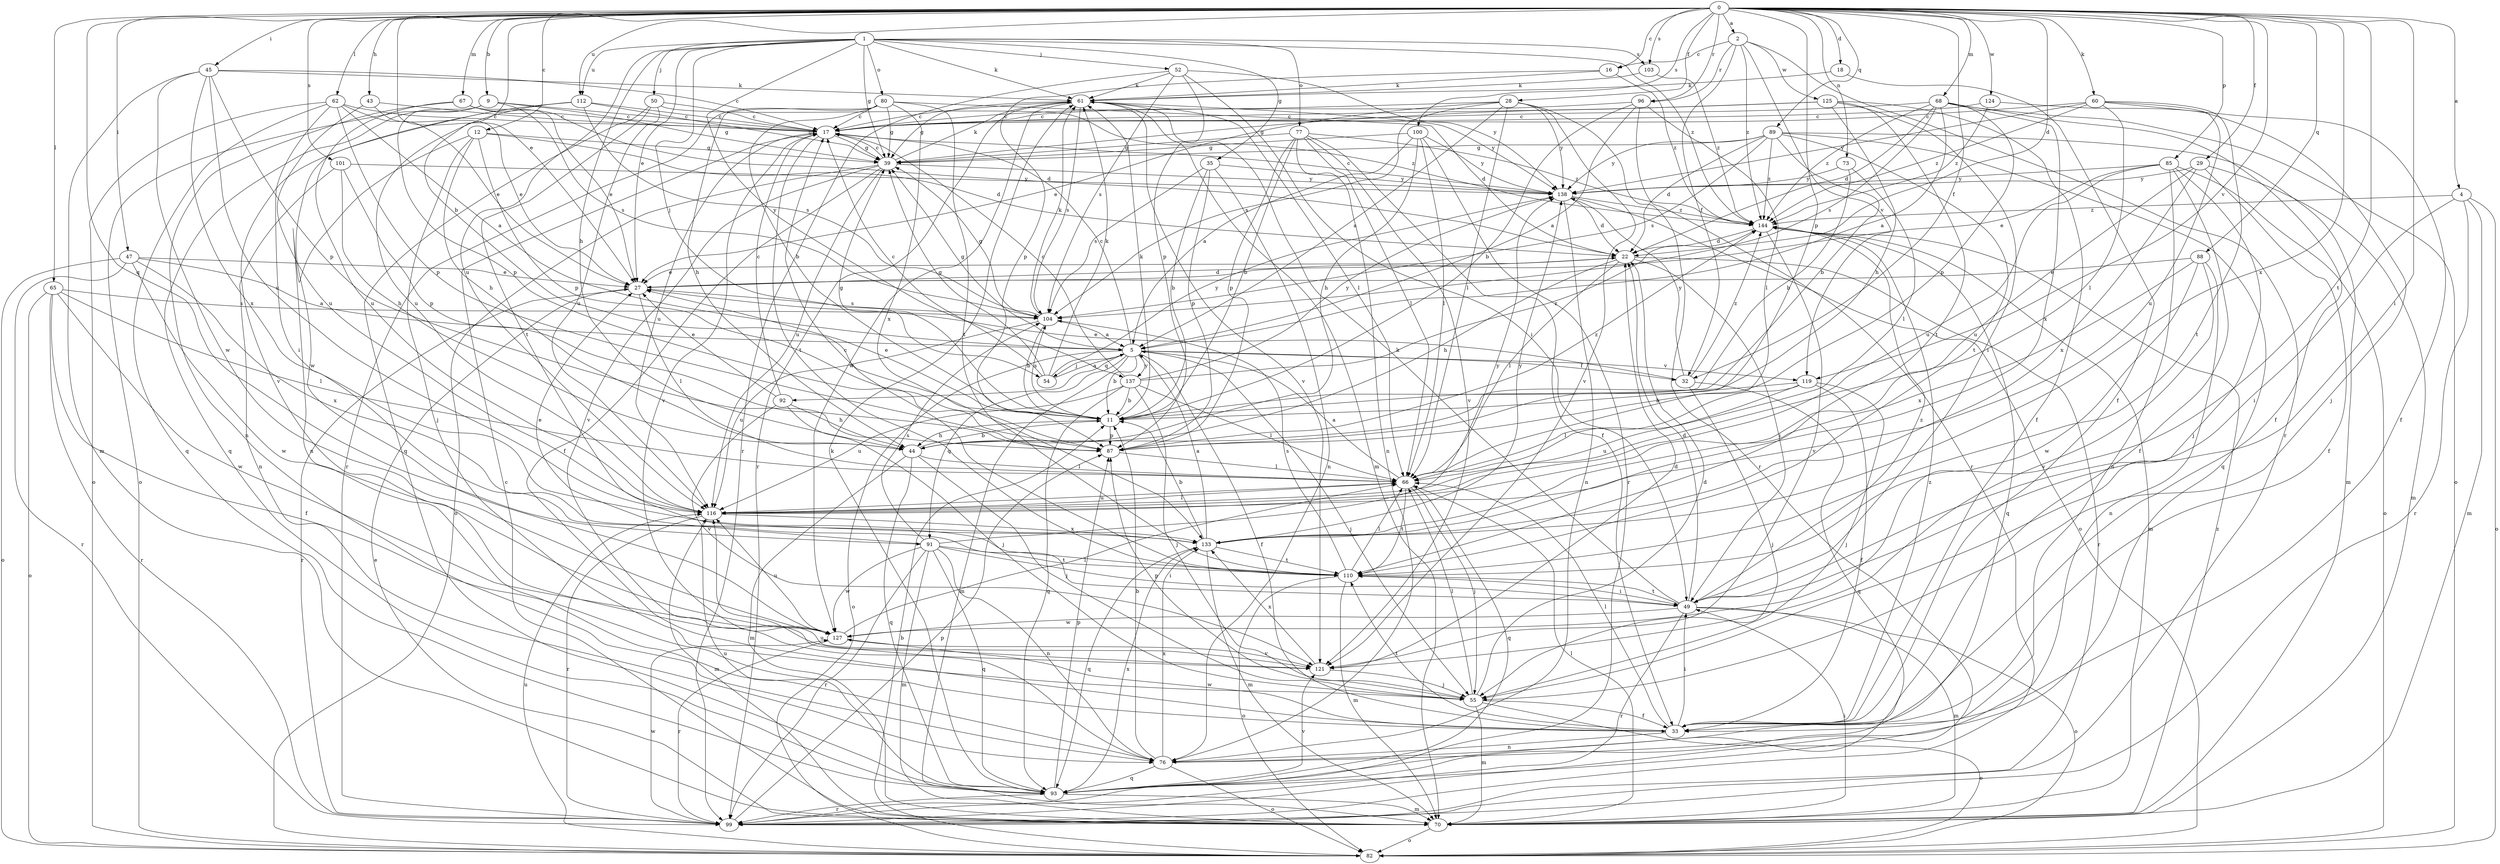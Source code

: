 strict digraph  {
0;
1;
2;
4;
5;
9;
11;
12;
16;
17;
18;
22;
27;
28;
29;
32;
33;
35;
39;
43;
44;
45;
47;
49;
50;
52;
54;
55;
60;
61;
62;
65;
66;
67;
68;
70;
73;
76;
77;
80;
82;
85;
87;
88;
89;
91;
92;
93;
96;
99;
100;
101;
103;
104;
110;
112;
116;
119;
121;
124;
125;
127;
133;
137;
138;
144;
0 -> 2  [label=a];
0 -> 4  [label=a];
0 -> 9  [label=b];
0 -> 11  [label=b];
0 -> 12  [label=c];
0 -> 16  [label=c];
0 -> 18  [label=d];
0 -> 22  [label=d];
0 -> 27  [label=e];
0 -> 28  [label=f];
0 -> 29  [label=f];
0 -> 32  [label=f];
0 -> 43  [label=h];
0 -> 45  [label=i];
0 -> 47  [label=i];
0 -> 49  [label=i];
0 -> 60  [label=k];
0 -> 62  [label=l];
0 -> 65  [label=l];
0 -> 67  [label=m];
0 -> 68  [label=m];
0 -> 73  [label=n];
0 -> 85  [label=p];
0 -> 87  [label=p];
0 -> 88  [label=q];
0 -> 89  [label=q];
0 -> 91  [label=q];
0 -> 96  [label=r];
0 -> 100  [label=s];
0 -> 101  [label=s];
0 -> 103  [label=s];
0 -> 110  [label=t];
0 -> 112  [label=u];
0 -> 119  [label=v];
0 -> 124  [label=w];
0 -> 133  [label=x];
1 -> 27  [label=e];
1 -> 35  [label=g];
1 -> 39  [label=g];
1 -> 44  [label=h];
1 -> 50  [label=j];
1 -> 52  [label=j];
1 -> 54  [label=j];
1 -> 61  [label=k];
1 -> 77  [label=o];
1 -> 80  [label=o];
1 -> 103  [label=s];
1 -> 112  [label=u];
1 -> 116  [label=u];
1 -> 137  [label=y];
1 -> 144  [label=z];
2 -> 16  [label=c];
2 -> 32  [label=f];
2 -> 96  [label=r];
2 -> 99  [label=r];
2 -> 119  [label=v];
2 -> 125  [label=w];
2 -> 144  [label=z];
4 -> 49  [label=i];
4 -> 70  [label=m];
4 -> 82  [label=o];
4 -> 99  [label=r];
4 -> 144  [label=z];
5 -> 11  [label=b];
5 -> 17  [label=c];
5 -> 32  [label=f];
5 -> 33  [label=f];
5 -> 39  [label=g];
5 -> 54  [label=j];
5 -> 55  [label=j];
5 -> 70  [label=m];
5 -> 82  [label=o];
5 -> 91  [label=q];
5 -> 92  [label=q];
5 -> 119  [label=v];
5 -> 137  [label=y];
9 -> 17  [label=c];
9 -> 39  [label=g];
9 -> 82  [label=o];
9 -> 87  [label=p];
9 -> 93  [label=q];
9 -> 104  [label=s];
11 -> 27  [label=e];
11 -> 39  [label=g];
11 -> 44  [label=h];
11 -> 61  [label=k];
11 -> 87  [label=p];
11 -> 104  [label=s];
12 -> 22  [label=d];
12 -> 39  [label=g];
12 -> 44  [label=h];
12 -> 55  [label=j];
12 -> 76  [label=n];
12 -> 87  [label=p];
16 -> 61  [label=k];
16 -> 87  [label=p];
16 -> 144  [label=z];
17 -> 39  [label=g];
17 -> 110  [label=t];
17 -> 116  [label=u];
17 -> 121  [label=v];
18 -> 33  [label=f];
18 -> 61  [label=k];
22 -> 27  [label=e];
22 -> 44  [label=h];
22 -> 49  [label=i];
22 -> 66  [label=l];
22 -> 99  [label=r];
27 -> 22  [label=d];
27 -> 66  [label=l];
27 -> 99  [label=r];
27 -> 104  [label=s];
28 -> 5  [label=a];
28 -> 17  [label=c];
28 -> 27  [label=e];
28 -> 66  [label=l];
28 -> 99  [label=r];
28 -> 104  [label=s];
28 -> 121  [label=v];
28 -> 138  [label=y];
29 -> 33  [label=f];
29 -> 70  [label=m];
29 -> 116  [label=u];
29 -> 133  [label=x];
29 -> 138  [label=y];
32 -> 27  [label=e];
32 -> 55  [label=j];
32 -> 93  [label=q];
32 -> 138  [label=y];
32 -> 144  [label=z];
33 -> 49  [label=i];
33 -> 66  [label=l];
33 -> 76  [label=n];
33 -> 110  [label=t];
33 -> 127  [label=w];
33 -> 144  [label=z];
35 -> 11  [label=b];
35 -> 76  [label=n];
35 -> 87  [label=p];
35 -> 104  [label=s];
35 -> 138  [label=y];
39 -> 17  [label=c];
39 -> 33  [label=f];
39 -> 61  [label=k];
39 -> 82  [label=o];
39 -> 116  [label=u];
39 -> 121  [label=v];
39 -> 138  [label=y];
43 -> 17  [label=c];
43 -> 27  [label=e];
43 -> 116  [label=u];
44 -> 11  [label=b];
44 -> 55  [label=j];
44 -> 66  [label=l];
44 -> 70  [label=m];
44 -> 93  [label=q];
45 -> 17  [label=c];
45 -> 61  [label=k];
45 -> 70  [label=m];
45 -> 87  [label=p];
45 -> 116  [label=u];
45 -> 127  [label=w];
45 -> 133  [label=x];
47 -> 5  [label=a];
47 -> 27  [label=e];
47 -> 82  [label=o];
47 -> 99  [label=r];
47 -> 127  [label=w];
47 -> 133  [label=x];
49 -> 22  [label=d];
49 -> 61  [label=k];
49 -> 70  [label=m];
49 -> 82  [label=o];
49 -> 99  [label=r];
49 -> 110  [label=t];
49 -> 127  [label=w];
49 -> 144  [label=z];
50 -> 17  [label=c];
50 -> 93  [label=q];
50 -> 110  [label=t];
50 -> 116  [label=u];
50 -> 144  [label=z];
52 -> 49  [label=i];
52 -> 61  [label=k];
52 -> 87  [label=p];
52 -> 99  [label=r];
52 -> 104  [label=s];
52 -> 138  [label=y];
54 -> 5  [label=a];
54 -> 17  [label=c];
54 -> 39  [label=g];
54 -> 61  [label=k];
54 -> 138  [label=y];
55 -> 22  [label=d];
55 -> 33  [label=f];
55 -> 66  [label=l];
55 -> 70  [label=m];
55 -> 82  [label=o];
55 -> 87  [label=p];
60 -> 17  [label=c];
60 -> 33  [label=f];
60 -> 66  [label=l];
60 -> 110  [label=t];
60 -> 116  [label=u];
60 -> 138  [label=y];
60 -> 144  [label=z];
61 -> 17  [label=c];
61 -> 39  [label=g];
61 -> 66  [label=l];
61 -> 70  [label=m];
61 -> 99  [label=r];
61 -> 104  [label=s];
61 -> 121  [label=v];
61 -> 127  [label=w];
61 -> 138  [label=y];
62 -> 5  [label=a];
62 -> 17  [label=c];
62 -> 27  [label=e];
62 -> 49  [label=i];
62 -> 82  [label=o];
62 -> 87  [label=p];
62 -> 93  [label=q];
65 -> 33  [label=f];
65 -> 66  [label=l];
65 -> 82  [label=o];
65 -> 99  [label=r];
65 -> 104  [label=s];
65 -> 127  [label=w];
66 -> 5  [label=a];
66 -> 55  [label=j];
66 -> 93  [label=q];
66 -> 110  [label=t];
66 -> 116  [label=u];
67 -> 17  [label=c];
67 -> 22  [label=d];
67 -> 27  [label=e];
67 -> 76  [label=n];
67 -> 116  [label=u];
68 -> 5  [label=a];
68 -> 17  [label=c];
68 -> 22  [label=d];
68 -> 33  [label=f];
68 -> 82  [label=o];
68 -> 87  [label=p];
68 -> 104  [label=s];
68 -> 133  [label=x];
68 -> 144  [label=z];
70 -> 17  [label=c];
70 -> 27  [label=e];
70 -> 49  [label=i];
70 -> 66  [label=l];
70 -> 82  [label=o];
70 -> 144  [label=z];
73 -> 11  [label=b];
73 -> 66  [label=l];
73 -> 138  [label=y];
76 -> 11  [label=b];
76 -> 82  [label=o];
76 -> 93  [label=q];
76 -> 116  [label=u];
76 -> 133  [label=x];
77 -> 11  [label=b];
77 -> 33  [label=f];
77 -> 39  [label=g];
77 -> 66  [label=l];
77 -> 76  [label=n];
77 -> 87  [label=p];
77 -> 121  [label=v];
77 -> 144  [label=z];
80 -> 11  [label=b];
80 -> 17  [label=c];
80 -> 22  [label=d];
80 -> 39  [label=g];
80 -> 44  [label=h];
80 -> 99  [label=r];
80 -> 110  [label=t];
80 -> 133  [label=x];
82 -> 11  [label=b];
82 -> 116  [label=u];
85 -> 27  [label=e];
85 -> 33  [label=f];
85 -> 55  [label=j];
85 -> 76  [label=n];
85 -> 82  [label=o];
85 -> 116  [label=u];
85 -> 138  [label=y];
87 -> 66  [label=l];
87 -> 144  [label=z];
88 -> 27  [label=e];
88 -> 76  [label=n];
88 -> 121  [label=v];
88 -> 127  [label=w];
88 -> 133  [label=x];
89 -> 11  [label=b];
89 -> 22  [label=d];
89 -> 39  [label=g];
89 -> 70  [label=m];
89 -> 93  [label=q];
89 -> 104  [label=s];
89 -> 110  [label=t];
89 -> 138  [label=y];
89 -> 144  [label=z];
91 -> 27  [label=e];
91 -> 49  [label=i];
91 -> 70  [label=m];
91 -> 76  [label=n];
91 -> 93  [label=q];
91 -> 99  [label=r];
91 -> 104  [label=s];
91 -> 110  [label=t];
91 -> 127  [label=w];
91 -> 138  [label=y];
92 -> 17  [label=c];
92 -> 27  [label=e];
92 -> 44  [label=h];
92 -> 55  [label=j];
92 -> 121  [label=v];
93 -> 61  [label=k];
93 -> 70  [label=m];
93 -> 87  [label=p];
93 -> 99  [label=r];
93 -> 116  [label=u];
93 -> 121  [label=v];
93 -> 133  [label=x];
96 -> 5  [label=a];
96 -> 11  [label=b];
96 -> 17  [label=c];
96 -> 66  [label=l];
96 -> 99  [label=r];
99 -> 87  [label=p];
99 -> 127  [label=w];
100 -> 5  [label=a];
100 -> 39  [label=g];
100 -> 44  [label=h];
100 -> 66  [label=l];
100 -> 99  [label=r];
100 -> 138  [label=y];
101 -> 44  [label=h];
101 -> 76  [label=n];
101 -> 87  [label=p];
101 -> 138  [label=y];
103 -> 61  [label=k];
103 -> 144  [label=z];
104 -> 5  [label=a];
104 -> 11  [label=b];
104 -> 39  [label=g];
104 -> 61  [label=k];
104 -> 116  [label=u];
110 -> 17  [label=c];
110 -> 49  [label=i];
110 -> 66  [label=l];
110 -> 70  [label=m];
110 -> 82  [label=o];
110 -> 104  [label=s];
112 -> 17  [label=c];
112 -> 39  [label=g];
112 -> 104  [label=s];
112 -> 116  [label=u];
112 -> 121  [label=v];
112 -> 127  [label=w];
116 -> 66  [label=l];
116 -> 70  [label=m];
116 -> 99  [label=r];
116 -> 133  [label=x];
119 -> 11  [label=b];
119 -> 33  [label=f];
119 -> 55  [label=j];
119 -> 66  [label=l];
119 -> 116  [label=u];
121 -> 22  [label=d];
121 -> 55  [label=j];
121 -> 133  [label=x];
124 -> 17  [label=c];
124 -> 55  [label=j];
124 -> 144  [label=z];
125 -> 17  [label=c];
125 -> 33  [label=f];
125 -> 39  [label=g];
125 -> 44  [label=h];
125 -> 49  [label=i];
125 -> 110  [label=t];
127 -> 66  [label=l];
127 -> 99  [label=r];
127 -> 116  [label=u];
127 -> 121  [label=v];
133 -> 5  [label=a];
133 -> 11  [label=b];
133 -> 70  [label=m];
133 -> 93  [label=q];
133 -> 110  [label=t];
133 -> 138  [label=y];
137 -> 11  [label=b];
137 -> 17  [label=c];
137 -> 55  [label=j];
137 -> 66  [label=l];
137 -> 93  [label=q];
137 -> 116  [label=u];
137 -> 138  [label=y];
137 -> 144  [label=z];
138 -> 17  [label=c];
138 -> 22  [label=d];
138 -> 76  [label=n];
138 -> 82  [label=o];
138 -> 144  [label=z];
144 -> 22  [label=d];
144 -> 70  [label=m];
144 -> 93  [label=q];
144 -> 121  [label=v];
}
